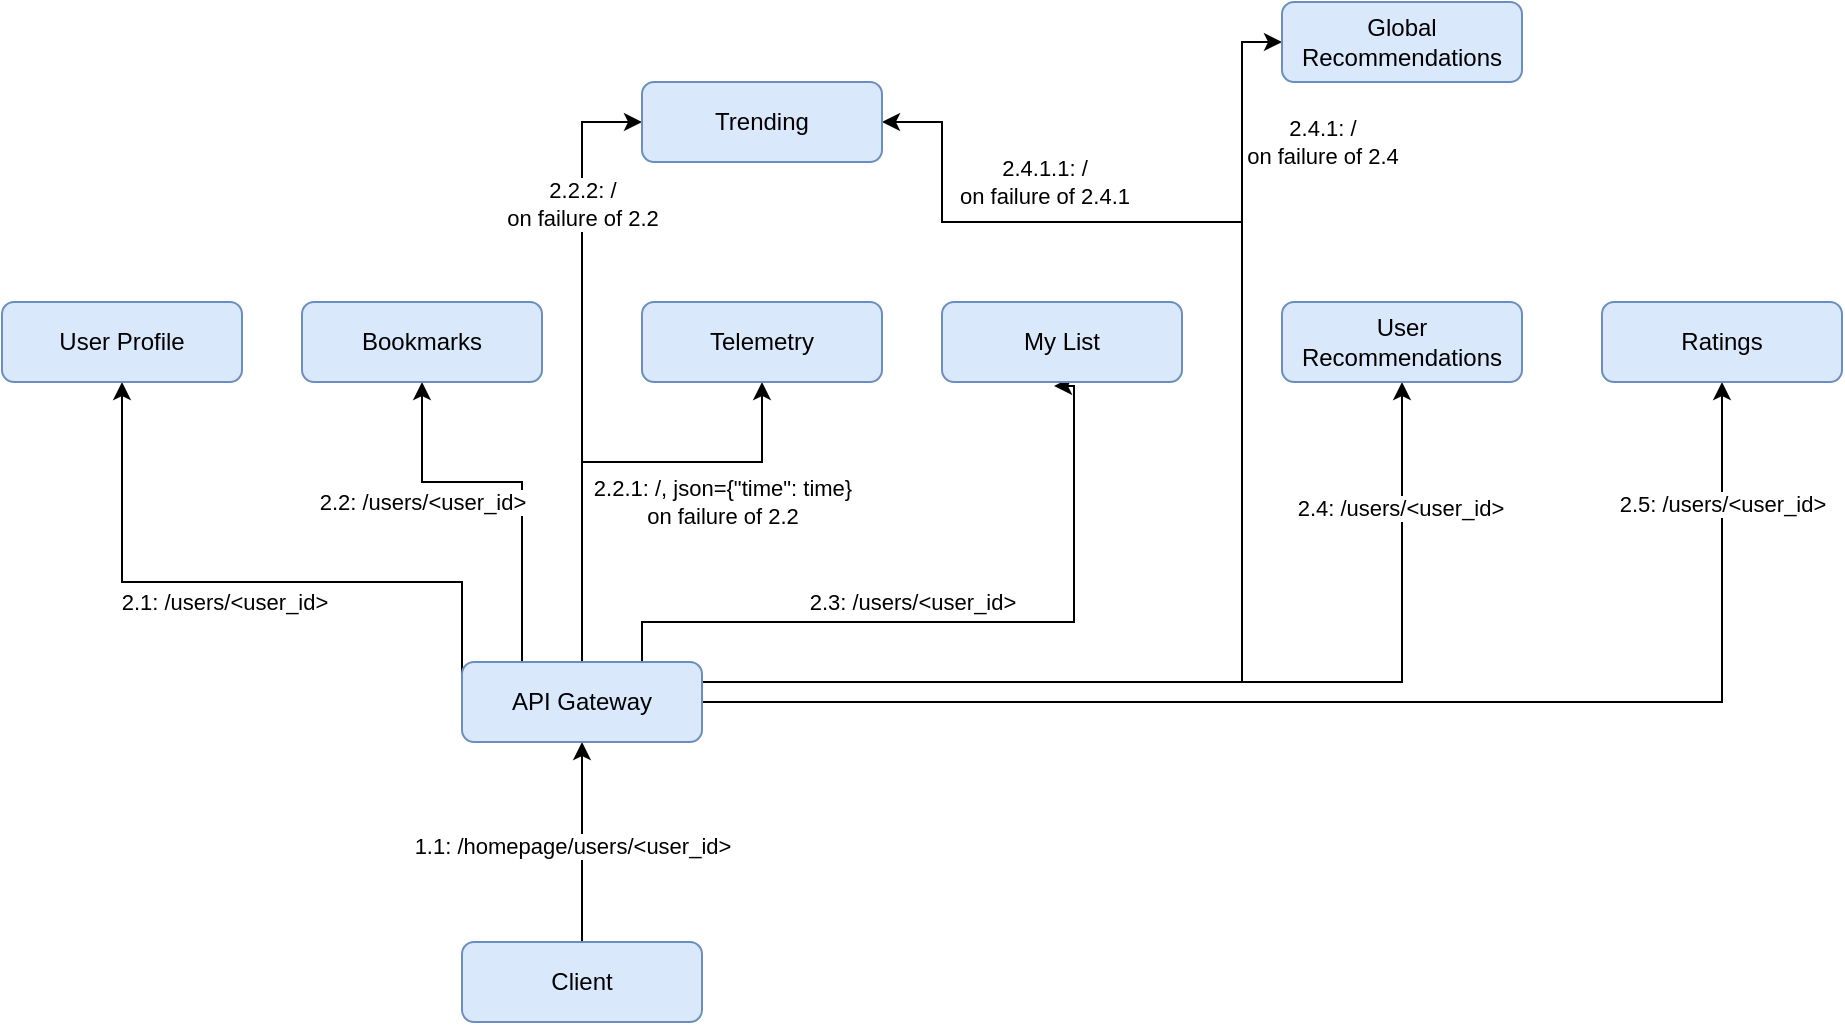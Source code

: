 <mxfile version="14.6.10" type="google"><diagram id="C5RBs43oDa-KdzZeNtuy" name="Page-1"><mxGraphModel dx="2008" dy="1847" grid="1" gridSize="10" guides="1" tooltips="1" connect="1" arrows="1" fold="1" page="1" pageScale="1" pageWidth="827" pageHeight="1169" math="0" shadow="0"><root><mxCell id="WIyWlLk6GJQsqaUBKTNV-0"/><mxCell id="WIyWlLk6GJQsqaUBKTNV-1" parent="WIyWlLk6GJQsqaUBKTNV-0"/><mxCell id="qyxEVs4apgrnIiPYDexV-1" value="1.1: /homepage/users/&amp;lt;user_id&amp;gt;" style="edgeStyle=orthogonalEdgeStyle;rounded=0;orthogonalLoop=1;jettySize=auto;html=1;exitX=0.5;exitY=0;exitDx=0;exitDy=0;entryX=0.5;entryY=1;entryDx=0;entryDy=0;labelBackgroundColor=#ffffff;" parent="WIyWlLk6GJQsqaUBKTNV-1" source="WIyWlLk6GJQsqaUBKTNV-11" target="WIyWlLk6GJQsqaUBKTNV-7" edge="1"><mxGeometry x="-0.031" y="5" relative="1" as="geometry"><mxPoint as="offset"/></mxGeometry></mxCell><mxCell id="ftMFqauRDF0hUAxKXJxn-3" style="edgeStyle=orthogonalEdgeStyle;rounded=0;orthogonalLoop=1;jettySize=auto;html=1;exitX=0;exitY=0.25;exitDx=0;exitDy=0;entryX=0.5;entryY=1;entryDx=0;entryDy=0;labelBackgroundColor=#ffffff;" parent="WIyWlLk6GJQsqaUBKTNV-1" source="WIyWlLk6GJQsqaUBKTNV-7" target="DMfG1s3DyuN6z6Z148od-7" edge="1"><mxGeometry relative="1" as="geometry"><Array as="points"><mxPoint x="220" y="60"/><mxPoint x="50" y="60"/></Array></mxGeometry></mxCell><mxCell id="ftMFqauRDF0hUAxKXJxn-4" value="2.1: /users/&amp;lt;user_id&amp;gt;" style="edgeLabel;html=1;align=center;verticalAlign=middle;resizable=0;points=[];" parent="ftMFqauRDF0hUAxKXJxn-3" vertex="1" connectable="0"><mxGeometry x="-0.016" y="1" relative="1" as="geometry"><mxPoint x="-12" y="9" as="offset"/></mxGeometry></mxCell><mxCell id="ftMFqauRDF0hUAxKXJxn-5" value="2.2: /users/&amp;lt;user_id&amp;gt;" style="edgeStyle=orthogonalEdgeStyle;rounded=0;orthogonalLoop=1;jettySize=auto;html=1;exitX=0.5;exitY=0;exitDx=0;exitDy=0;labelBackgroundColor=#ffffff;" parent="WIyWlLk6GJQsqaUBKTNV-1" source="WIyWlLk6GJQsqaUBKTNV-7" target="DMfG1s3DyuN6z6Z148od-0" edge="1"><mxGeometry x="0.545" y="-10" relative="1" as="geometry"><Array as="points"><mxPoint x="250" y="100"/><mxPoint x="250" y="10"/><mxPoint x="200" y="10"/></Array><mxPoint x="-10" y="10" as="offset"/></mxGeometry></mxCell><mxCell id="ftMFqauRDF0hUAxKXJxn-6" style="edgeStyle=orthogonalEdgeStyle;rounded=0;orthogonalLoop=1;jettySize=auto;html=1;exitX=0.75;exitY=0;exitDx=0;exitDy=0;entryX=0.5;entryY=1;entryDx=0;entryDy=0;labelBackgroundColor=#ffffff;" parent="WIyWlLk6GJQsqaUBKTNV-1" source="WIyWlLk6GJQsqaUBKTNV-7" target="DMfG1s3DyuN6z6Z148od-1" edge="1"><mxGeometry relative="1" as="geometry"><Array as="points"><mxPoint x="280" y="100"/><mxPoint x="280"/><mxPoint x="370"/></Array></mxGeometry></mxCell><mxCell id="ftMFqauRDF0hUAxKXJxn-8" value="2.2.1: /, json={&quot;time&quot;: time}&lt;br&gt;on failure of 2.2" style="edgeLabel;html=1;align=center;verticalAlign=middle;resizable=0;points=[];" parent="ftMFqauRDF0hUAxKXJxn-6" vertex="1" connectable="0"><mxGeometry x="0.101" relative="1" as="geometry"><mxPoint x="57" y="20" as="offset"/></mxGeometry></mxCell><mxCell id="ftMFqauRDF0hUAxKXJxn-7" style="edgeStyle=orthogonalEdgeStyle;rounded=0;orthogonalLoop=1;jettySize=auto;html=1;exitX=0.5;exitY=0;exitDx=0;exitDy=0;entryX=0;entryY=0.5;entryDx=0;entryDy=0;labelBackgroundColor=#ffffff;" parent="WIyWlLk6GJQsqaUBKTNV-1" source="WIyWlLk6GJQsqaUBKTNV-7" target="DMfG1s3DyuN6z6Z148od-2" edge="1"><mxGeometry relative="1" as="geometry"/></mxCell><mxCell id="ftMFqauRDF0hUAxKXJxn-9" value="2.2.2: /&lt;br&gt;on failure of 2.2" style="edgeLabel;html=1;align=center;verticalAlign=middle;resizable=0;points=[];" parent="ftMFqauRDF0hUAxKXJxn-7" vertex="1" connectable="0"><mxGeometry x="0.417" y="1" relative="1" as="geometry"><mxPoint x="1" y="-17" as="offset"/></mxGeometry></mxCell><mxCell id="ftMFqauRDF0hUAxKXJxn-10" value="2.3: /users/&amp;lt;user_id&amp;gt;" style="edgeStyle=orthogonalEdgeStyle;rounded=0;orthogonalLoop=1;jettySize=auto;html=1;exitX=0.75;exitY=0;exitDx=0;exitDy=0;entryX=0.467;entryY=1.05;entryDx=0;entryDy=0;entryPerimeter=0;labelBackgroundColor=#ffffff;" parent="WIyWlLk6GJQsqaUBKTNV-1" source="WIyWlLk6GJQsqaUBKTNV-7" target="DMfG1s3DyuN6z6Z148od-3" edge="1"><mxGeometry x="-0.152" y="10" relative="1" as="geometry"><Array as="points"><mxPoint x="310" y="80"/><mxPoint x="526" y="80"/></Array><mxPoint as="offset"/></mxGeometry></mxCell><mxCell id="ftMFqauRDF0hUAxKXJxn-11" style="edgeStyle=orthogonalEdgeStyle;rounded=0;orthogonalLoop=1;jettySize=auto;html=1;exitX=1;exitY=0.25;exitDx=0;exitDy=0;entryX=0.5;entryY=1;entryDx=0;entryDy=0;labelBackgroundColor=#ffffff;" parent="WIyWlLk6GJQsqaUBKTNV-1" source="WIyWlLk6GJQsqaUBKTNV-7" target="DMfG1s3DyuN6z6Z148od-4" edge="1"><mxGeometry relative="1" as="geometry"/></mxCell><mxCell id="ftMFqauRDF0hUAxKXJxn-12" value="2.4: /users/&amp;lt;user_id&amp;gt;" style="edgeLabel;html=1;align=center;verticalAlign=middle;resizable=0;points=[];" parent="ftMFqauRDF0hUAxKXJxn-11" vertex="1" connectable="0"><mxGeometry x="0.747" y="1" relative="1" as="geometry"><mxPoint as="offset"/></mxGeometry></mxCell><mxCell id="ftMFqauRDF0hUAxKXJxn-13" style="edgeStyle=orthogonalEdgeStyle;rounded=0;orthogonalLoop=1;jettySize=auto;html=1;exitX=1;exitY=0.25;exitDx=0;exitDy=0;entryX=0;entryY=0.5;entryDx=0;entryDy=0;labelBackgroundColor=#ffffff;" parent="WIyWlLk6GJQsqaUBKTNV-1" source="WIyWlLk6GJQsqaUBKTNV-7" target="DMfG1s3DyuN6z6Z148od-5" edge="1"><mxGeometry relative="1" as="geometry"><Array as="points"><mxPoint x="610" y="110"/><mxPoint x="610" y="-210"/></Array></mxGeometry></mxCell><mxCell id="ftMFqauRDF0hUAxKXJxn-14" value="2.4.1: /&lt;br&gt;on failure of 2.4" style="edgeLabel;html=1;align=center;verticalAlign=middle;resizable=0;points=[];" parent="ftMFqauRDF0hUAxKXJxn-13" vertex="1" connectable="0"><mxGeometry x="0.81" relative="1" as="geometry"><mxPoint x="40" y="12" as="offset"/></mxGeometry></mxCell><mxCell id="ftMFqauRDF0hUAxKXJxn-15" style="edgeStyle=orthogonalEdgeStyle;rounded=0;orthogonalLoop=1;jettySize=auto;html=1;exitX=1;exitY=0.5;exitDx=0;exitDy=0;entryX=0.5;entryY=1;entryDx=0;entryDy=0;labelBackgroundColor=#ffffff;" parent="WIyWlLk6GJQsqaUBKTNV-1" source="WIyWlLk6GJQsqaUBKTNV-7" target="DMfG1s3DyuN6z6Z148od-6" edge="1"><mxGeometry relative="1" as="geometry"/></mxCell><mxCell id="ftMFqauRDF0hUAxKXJxn-16" value="2.5: /users/&amp;lt;user_id&amp;gt;" style="edgeLabel;html=1;align=center;verticalAlign=middle;resizable=0;points=[];" parent="ftMFqauRDF0hUAxKXJxn-15" vertex="1" connectable="0"><mxGeometry x="0.841" y="-1" relative="1" as="geometry"><mxPoint x="-1" y="7" as="offset"/></mxGeometry></mxCell><mxCell id="ftMFqauRDF0hUAxKXJxn-17" style="edgeStyle=orthogonalEdgeStyle;rounded=0;orthogonalLoop=1;jettySize=auto;html=1;exitX=1;exitY=0.25;exitDx=0;exitDy=0;entryX=1;entryY=0.5;entryDx=0;entryDy=0;labelBackgroundColor=#ffffff;" parent="WIyWlLk6GJQsqaUBKTNV-1" source="WIyWlLk6GJQsqaUBKTNV-7" target="DMfG1s3DyuN6z6Z148od-2" edge="1"><mxGeometry relative="1" as="geometry"><Array as="points"><mxPoint x="610" y="110"/><mxPoint x="610" y="-120"/><mxPoint x="460" y="-120"/><mxPoint x="460" y="-170"/></Array></mxGeometry></mxCell><mxCell id="ftMFqauRDF0hUAxKXJxn-18" value="2.4.1.1: /&lt;br&gt;on failure of 2.4.1" style="edgeLabel;html=1;align=center;verticalAlign=middle;resizable=0;points=[];" parent="ftMFqauRDF0hUAxKXJxn-17" vertex="1" connectable="0"><mxGeometry x="0.711" relative="1" as="geometry"><mxPoint x="25" y="-20" as="offset"/></mxGeometry></mxCell><mxCell id="WIyWlLk6GJQsqaUBKTNV-7" value="API Gateway" style="rounded=1;whiteSpace=wrap;html=1;fontSize=12;glass=0;strokeWidth=1;shadow=0;fillColor=#dae8fc;strokeColor=#6c8ebf;" parent="WIyWlLk6GJQsqaUBKTNV-1" vertex="1"><mxGeometry x="220" y="100" width="120" height="40" as="geometry"/></mxCell><mxCell id="WIyWlLk6GJQsqaUBKTNV-11" value="Client" style="rounded=1;whiteSpace=wrap;html=1;fontSize=12;glass=0;strokeWidth=1;shadow=0;fillColor=#dae8fc;strokeColor=#6c8ebf;" parent="WIyWlLk6GJQsqaUBKTNV-1" vertex="1"><mxGeometry x="220" y="240" width="120" height="40" as="geometry"/></mxCell><mxCell id="DMfG1s3DyuN6z6Z148od-0" value="Bookmarks" style="rounded=1;whiteSpace=wrap;html=1;fontSize=12;glass=0;strokeWidth=1;shadow=0;fillColor=#dae8fc;strokeColor=#6c8ebf;" parent="WIyWlLk6GJQsqaUBKTNV-1" vertex="1"><mxGeometry x="140" y="-80" width="120" height="40" as="geometry"/></mxCell><mxCell id="DMfG1s3DyuN6z6Z148od-1" value="Telemetry" style="rounded=1;whiteSpace=wrap;html=1;fontSize=12;glass=0;strokeWidth=1;shadow=0;fillColor=#dae8fc;strokeColor=#6c8ebf;" parent="WIyWlLk6GJQsqaUBKTNV-1" vertex="1"><mxGeometry x="310" y="-80" width="120" height="40" as="geometry"/></mxCell><mxCell id="DMfG1s3DyuN6z6Z148od-2" value="Trending" style="rounded=1;whiteSpace=wrap;html=1;fontSize=12;glass=0;strokeWidth=1;shadow=0;fillColor=#dae8fc;strokeColor=#6c8ebf;" parent="WIyWlLk6GJQsqaUBKTNV-1" vertex="1"><mxGeometry x="310" y="-190" width="120" height="40" as="geometry"/></mxCell><mxCell id="DMfG1s3DyuN6z6Z148od-3" value="My List" style="rounded=1;whiteSpace=wrap;html=1;fontSize=12;glass=0;strokeWidth=1;shadow=0;fillColor=#dae8fc;strokeColor=#6c8ebf;" parent="WIyWlLk6GJQsqaUBKTNV-1" vertex="1"><mxGeometry x="460" y="-80" width="120" height="40" as="geometry"/></mxCell><mxCell id="DMfG1s3DyuN6z6Z148od-4" value="User Recommendations" style="rounded=1;whiteSpace=wrap;html=1;fontSize=12;glass=0;strokeWidth=1;shadow=0;fillColor=#dae8fc;strokeColor=#6c8ebf;" parent="WIyWlLk6GJQsqaUBKTNV-1" vertex="1"><mxGeometry x="630" y="-80" width="120" height="40" as="geometry"/></mxCell><mxCell id="DMfG1s3DyuN6z6Z148od-5" value="Global Recommendations" style="rounded=1;whiteSpace=wrap;html=1;fontSize=12;glass=0;strokeWidth=1;shadow=0;fillColor=#dae8fc;strokeColor=#6c8ebf;" parent="WIyWlLk6GJQsqaUBKTNV-1" vertex="1"><mxGeometry x="630" y="-230" width="120" height="40" as="geometry"/></mxCell><mxCell id="DMfG1s3DyuN6z6Z148od-6" value="Ratings" style="rounded=1;whiteSpace=wrap;html=1;fontSize=12;glass=0;strokeWidth=1;shadow=0;fillColor=#dae8fc;strokeColor=#6c8ebf;" parent="WIyWlLk6GJQsqaUBKTNV-1" vertex="1"><mxGeometry x="790" y="-80" width="120" height="40" as="geometry"/></mxCell><mxCell id="DMfG1s3DyuN6z6Z148od-7" value="User Profile" style="rounded=1;whiteSpace=wrap;html=1;fontSize=12;glass=0;strokeWidth=1;shadow=0;fillColor=#dae8fc;strokeColor=#6c8ebf;" parent="WIyWlLk6GJQsqaUBKTNV-1" vertex="1"><mxGeometry x="-10" y="-80" width="120" height="40" as="geometry"/></mxCell></root></mxGraphModel></diagram></mxfile>
